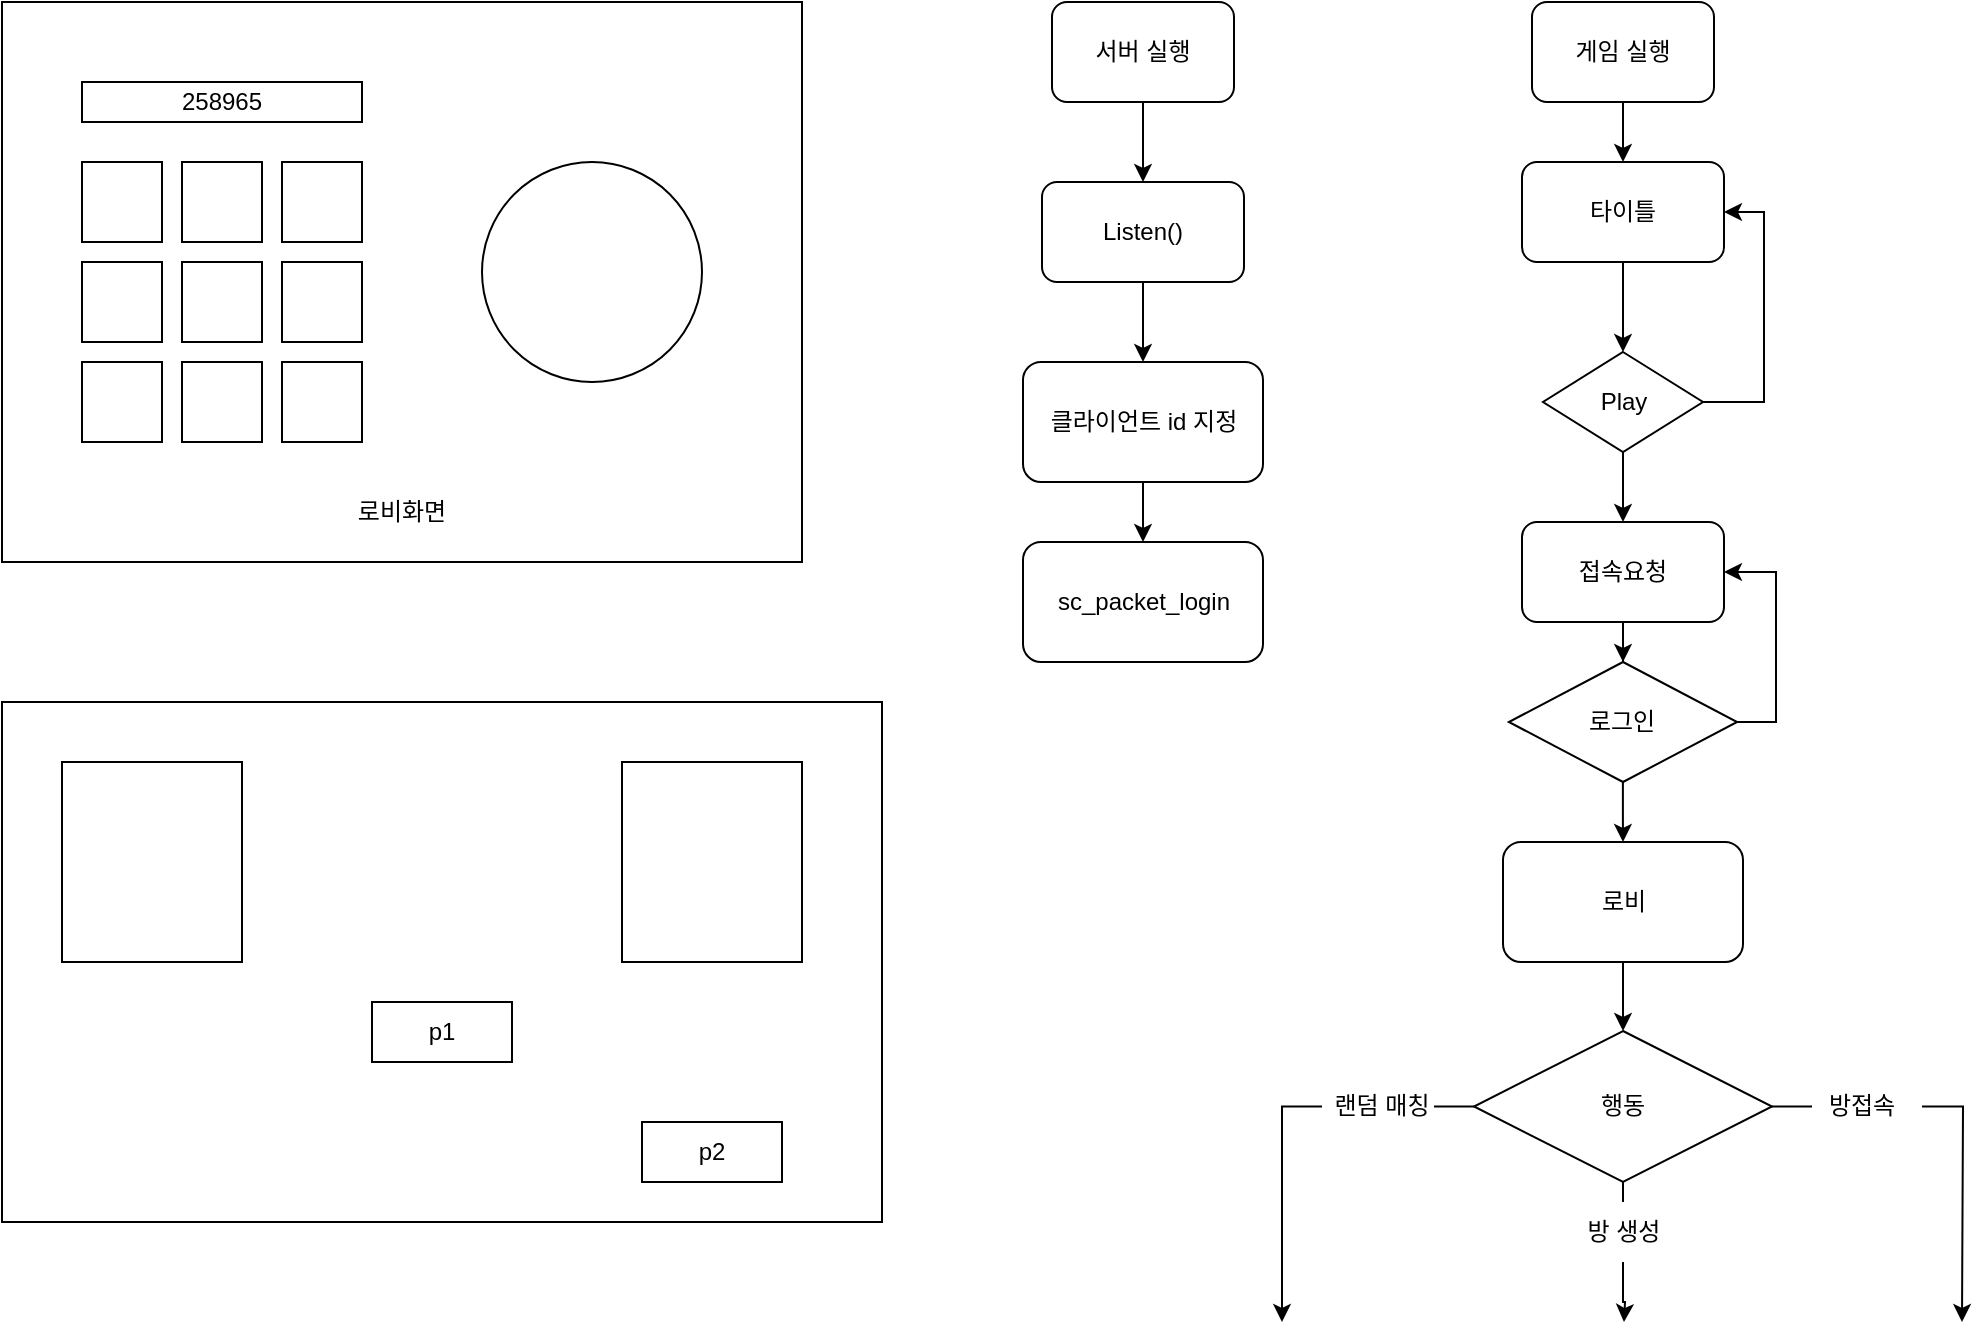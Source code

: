 <mxfile version="15.8.4" type="device"><diagram id="3DGViHr5ErAtPjuHKoxC" name="페이지-1"><mxGraphModel dx="2310" dy="1076" grid="1" gridSize="10" guides="1" tooltips="1" connect="1" arrows="1" fold="1" page="1" pageScale="1" pageWidth="827" pageHeight="1169" math="0" shadow="0"><root><mxCell id="0"/><mxCell id="1" parent="0"/><mxCell id="ova-L6N0g_8Kp1ctyYwp-34" value="" style="rounded=0;whiteSpace=wrap;html=1;" vertex="1" parent="1"><mxGeometry x="-470" y="60" width="400" height="280" as="geometry"/></mxCell><mxCell id="ova-L6N0g_8Kp1ctyYwp-3" value="" style="edgeStyle=orthogonalEdgeStyle;rounded=0;orthogonalLoop=1;jettySize=auto;html=1;" edge="1" parent="1" source="ova-L6N0g_8Kp1ctyYwp-1" target="ova-L6N0g_8Kp1ctyYwp-2"><mxGeometry relative="1" as="geometry"/></mxCell><mxCell id="ova-L6N0g_8Kp1ctyYwp-1" value="게임 실행" style="rounded=1;whiteSpace=wrap;html=1;" vertex="1" parent="1"><mxGeometry x="295" y="60" width="91" height="50" as="geometry"/></mxCell><mxCell id="ova-L6N0g_8Kp1ctyYwp-43" style="edgeStyle=orthogonalEdgeStyle;rounded=0;orthogonalLoop=1;jettySize=auto;html=1;entryX=0.5;entryY=0;entryDx=0;entryDy=0;" edge="1" parent="1" source="ova-L6N0g_8Kp1ctyYwp-2" target="ova-L6N0g_8Kp1ctyYwp-42"><mxGeometry relative="1" as="geometry"/></mxCell><mxCell id="ova-L6N0g_8Kp1ctyYwp-2" value="타이틀" style="whiteSpace=wrap;html=1;rounded=1;" vertex="1" parent="1"><mxGeometry x="290" y="140" width="101" height="50" as="geometry"/></mxCell><mxCell id="ova-L6N0g_8Kp1ctyYwp-4" value="" style="edgeStyle=orthogonalEdgeStyle;rounded=0;orthogonalLoop=1;jettySize=auto;html=1;" edge="1" parent="1" source="ova-L6N0g_8Kp1ctyYwp-5" target="ova-L6N0g_8Kp1ctyYwp-6"><mxGeometry relative="1" as="geometry"/></mxCell><mxCell id="ova-L6N0g_8Kp1ctyYwp-5" value="서버 실행" style="rounded=1;whiteSpace=wrap;html=1;" vertex="1" parent="1"><mxGeometry x="55" y="60" width="91" height="50" as="geometry"/></mxCell><mxCell id="ova-L6N0g_8Kp1ctyYwp-25" style="edgeStyle=orthogonalEdgeStyle;rounded=0;orthogonalLoop=1;jettySize=auto;html=1;entryX=0.5;entryY=0;entryDx=0;entryDy=0;" edge="1" parent="1" source="ova-L6N0g_8Kp1ctyYwp-6" target="ova-L6N0g_8Kp1ctyYwp-30"><mxGeometry relative="1" as="geometry"><mxPoint x="100.5" y="260" as="targetPoint"/></mxGeometry></mxCell><mxCell id="ova-L6N0g_8Kp1ctyYwp-6" value="Listen()" style="whiteSpace=wrap;html=1;rounded=1;" vertex="1" parent="1"><mxGeometry x="50" y="150" width="101" height="50" as="geometry"/></mxCell><mxCell id="ova-L6N0g_8Kp1ctyYwp-47" style="edgeStyle=orthogonalEdgeStyle;rounded=0;orthogonalLoop=1;jettySize=auto;html=1;entryX=0.5;entryY=0;entryDx=0;entryDy=0;" edge="1" parent="1" source="ova-L6N0g_8Kp1ctyYwp-8" target="ova-L6N0g_8Kp1ctyYwp-46"><mxGeometry relative="1" as="geometry"/></mxCell><mxCell id="ova-L6N0g_8Kp1ctyYwp-8" value="접속요청" style="whiteSpace=wrap;html=1;rounded=1;" vertex="1" parent="1"><mxGeometry x="290" y="320" width="101" height="50" as="geometry"/></mxCell><mxCell id="ova-L6N0g_8Kp1ctyYwp-12" value="" style="ellipse;whiteSpace=wrap;html=1;aspect=fixed;" vertex="1" parent="1"><mxGeometry x="-230" y="140" width="110" height="110" as="geometry"/></mxCell><mxCell id="ova-L6N0g_8Kp1ctyYwp-13" value="258965" style="rounded=0;whiteSpace=wrap;html=1;" vertex="1" parent="1"><mxGeometry x="-430" y="100" width="140" height="20" as="geometry"/></mxCell><mxCell id="ova-L6N0g_8Kp1ctyYwp-14" value="" style="rounded=0;whiteSpace=wrap;html=1;" vertex="1" parent="1"><mxGeometry x="-430" y="140" width="40" height="40" as="geometry"/></mxCell><mxCell id="ova-L6N0g_8Kp1ctyYwp-15" value="" style="rounded=0;whiteSpace=wrap;html=1;" vertex="1" parent="1"><mxGeometry x="-380" y="140" width="40" height="40" as="geometry"/></mxCell><mxCell id="ova-L6N0g_8Kp1ctyYwp-16" value="" style="rounded=0;whiteSpace=wrap;html=1;" vertex="1" parent="1"><mxGeometry x="-330" y="140" width="40" height="40" as="geometry"/></mxCell><mxCell id="ova-L6N0g_8Kp1ctyYwp-17" value="" style="rounded=0;whiteSpace=wrap;html=1;" vertex="1" parent="1"><mxGeometry x="-430" y="190" width="40" height="40" as="geometry"/></mxCell><mxCell id="ova-L6N0g_8Kp1ctyYwp-18" value="" style="rounded=0;whiteSpace=wrap;html=1;" vertex="1" parent="1"><mxGeometry x="-380" y="190" width="40" height="40" as="geometry"/></mxCell><mxCell id="ova-L6N0g_8Kp1ctyYwp-19" value="" style="rounded=0;whiteSpace=wrap;html=1;" vertex="1" parent="1"><mxGeometry x="-330" y="190" width="40" height="40" as="geometry"/></mxCell><mxCell id="ova-L6N0g_8Kp1ctyYwp-20" value="" style="rounded=0;whiteSpace=wrap;html=1;" vertex="1" parent="1"><mxGeometry x="-430" y="240" width="40" height="40" as="geometry"/></mxCell><mxCell id="ova-L6N0g_8Kp1ctyYwp-21" value="" style="rounded=0;whiteSpace=wrap;html=1;" vertex="1" parent="1"><mxGeometry x="-380" y="240" width="40" height="40" as="geometry"/></mxCell><mxCell id="ova-L6N0g_8Kp1ctyYwp-22" value="" style="rounded=0;whiteSpace=wrap;html=1;" vertex="1" parent="1"><mxGeometry x="-330" y="240" width="40" height="40" as="geometry"/></mxCell><mxCell id="ova-L6N0g_8Kp1ctyYwp-70" style="edgeStyle=orthogonalEdgeStyle;rounded=0;orthogonalLoop=1;jettySize=auto;html=1;entryX=0.5;entryY=0;entryDx=0;entryDy=0;" edge="1" parent="1" source="ova-L6N0g_8Kp1ctyYwp-29" target="ova-L6N0g_8Kp1ctyYwp-57"><mxGeometry relative="1" as="geometry"/></mxCell><mxCell id="ova-L6N0g_8Kp1ctyYwp-29" value="로비" style="rounded=1;whiteSpace=wrap;html=1;" vertex="1" parent="1"><mxGeometry x="280.5" y="480" width="120" height="60" as="geometry"/></mxCell><mxCell id="ova-L6N0g_8Kp1ctyYwp-37" style="edgeStyle=orthogonalEdgeStyle;rounded=0;orthogonalLoop=1;jettySize=auto;html=1;entryX=0.5;entryY=0;entryDx=0;entryDy=0;" edge="1" parent="1" source="ova-L6N0g_8Kp1ctyYwp-30" target="ova-L6N0g_8Kp1ctyYwp-38"><mxGeometry relative="1" as="geometry"><mxPoint x="101" y="330" as="targetPoint"/></mxGeometry></mxCell><mxCell id="ova-L6N0g_8Kp1ctyYwp-30" value="클라이언트 id 지정" style="rounded=1;whiteSpace=wrap;html=1;" vertex="1" parent="1"><mxGeometry x="40.5" y="240" width="120" height="60" as="geometry"/></mxCell><mxCell id="ova-L6N0g_8Kp1ctyYwp-33" value="로비화면" style="text;html=1;strokeColor=none;fillColor=none;align=center;verticalAlign=middle;whiteSpace=wrap;rounded=0;" vertex="1" parent="1"><mxGeometry x="-300" y="300" width="60" height="30" as="geometry"/></mxCell><mxCell id="ova-L6N0g_8Kp1ctyYwp-38" value="sc_packet_login&lt;br&gt;" style="rounded=1;whiteSpace=wrap;html=1;" vertex="1" parent="1"><mxGeometry x="40.5" y="330" width="120" height="60" as="geometry"/></mxCell><mxCell id="ova-L6N0g_8Kp1ctyYwp-44" style="edgeStyle=orthogonalEdgeStyle;rounded=0;orthogonalLoop=1;jettySize=auto;html=1;entryX=1;entryY=0.5;entryDx=0;entryDy=0;" edge="1" parent="1" source="ova-L6N0g_8Kp1ctyYwp-42" target="ova-L6N0g_8Kp1ctyYwp-2"><mxGeometry relative="1" as="geometry"><Array as="points"><mxPoint x="411" y="260"/><mxPoint x="411" y="165"/></Array></mxGeometry></mxCell><mxCell id="ova-L6N0g_8Kp1ctyYwp-45" style="edgeStyle=orthogonalEdgeStyle;rounded=0;orthogonalLoop=1;jettySize=auto;html=1;entryX=0.5;entryY=0;entryDx=0;entryDy=0;" edge="1" parent="1" source="ova-L6N0g_8Kp1ctyYwp-42" target="ova-L6N0g_8Kp1ctyYwp-8"><mxGeometry relative="1" as="geometry"/></mxCell><mxCell id="ova-L6N0g_8Kp1ctyYwp-42" value="Play" style="rhombus;whiteSpace=wrap;html=1;" vertex="1" parent="1"><mxGeometry x="300.5" y="235" width="80" height="50" as="geometry"/></mxCell><mxCell id="ova-L6N0g_8Kp1ctyYwp-48" style="edgeStyle=orthogonalEdgeStyle;rounded=0;orthogonalLoop=1;jettySize=auto;html=1;entryX=1;entryY=0.5;entryDx=0;entryDy=0;" edge="1" parent="1" source="ova-L6N0g_8Kp1ctyYwp-46" target="ova-L6N0g_8Kp1ctyYwp-8"><mxGeometry relative="1" as="geometry"><Array as="points"><mxPoint x="417" y="420"/><mxPoint x="417" y="345"/></Array></mxGeometry></mxCell><mxCell id="ova-L6N0g_8Kp1ctyYwp-49" style="edgeStyle=orthogonalEdgeStyle;rounded=0;orthogonalLoop=1;jettySize=auto;html=1;" edge="1" parent="1" source="ova-L6N0g_8Kp1ctyYwp-46" target="ova-L6N0g_8Kp1ctyYwp-29"><mxGeometry relative="1" as="geometry"/></mxCell><mxCell id="ova-L6N0g_8Kp1ctyYwp-46" value="로그인" style="rhombus;whiteSpace=wrap;html=1;" vertex="1" parent="1"><mxGeometry x="283.44" y="390" width="114.13" height="60" as="geometry"/></mxCell><mxCell id="ova-L6N0g_8Kp1ctyYwp-50" value="" style="rounded=0;whiteSpace=wrap;html=1;" vertex="1" parent="1"><mxGeometry x="-470" y="410" width="440" height="260" as="geometry"/></mxCell><mxCell id="ova-L6N0g_8Kp1ctyYwp-51" value="" style="rounded=0;whiteSpace=wrap;html=1;" vertex="1" parent="1"><mxGeometry x="-440" y="440" width="90" height="100" as="geometry"/></mxCell><mxCell id="ova-L6N0g_8Kp1ctyYwp-52" value="" style="rounded=0;whiteSpace=wrap;html=1;" vertex="1" parent="1"><mxGeometry x="-160" y="440" width="90" height="100" as="geometry"/></mxCell><mxCell id="ova-L6N0g_8Kp1ctyYwp-53" value="p1" style="rounded=0;whiteSpace=wrap;html=1;" vertex="1" parent="1"><mxGeometry x="-285" y="560" width="70" height="30" as="geometry"/></mxCell><mxCell id="ova-L6N0g_8Kp1ctyYwp-54" value="p2" style="rounded=0;whiteSpace=wrap;html=1;" vertex="1" parent="1"><mxGeometry x="-150" y="620" width="70" height="30" as="geometry"/></mxCell><mxCell id="ova-L6N0g_8Kp1ctyYwp-58" style="edgeStyle=orthogonalEdgeStyle;rounded=0;orthogonalLoop=1;jettySize=auto;html=1;startArrow=none;" edge="1" parent="1" source="ova-L6N0g_8Kp1ctyYwp-61"><mxGeometry relative="1" as="geometry"><mxPoint x="170" y="720" as="targetPoint"/></mxGeometry></mxCell><mxCell id="ova-L6N0g_8Kp1ctyYwp-59" style="edgeStyle=orthogonalEdgeStyle;rounded=0;orthogonalLoop=1;jettySize=auto;html=1;startArrow=none;" edge="1" parent="1" source="ova-L6N0g_8Kp1ctyYwp-63"><mxGeometry relative="1" as="geometry"><mxPoint x="510" y="720" as="targetPoint"/></mxGeometry></mxCell><mxCell id="ova-L6N0g_8Kp1ctyYwp-57" value="행동" style="rhombus;whiteSpace=wrap;html=1;" vertex="1" parent="1"><mxGeometry x="266.01" y="574.5" width="149" height="75.5" as="geometry"/></mxCell><mxCell id="ova-L6N0g_8Kp1ctyYwp-63" value="방접속" style="text;html=1;strokeColor=none;fillColor=none;align=center;verticalAlign=middle;whiteSpace=wrap;rounded=0;" vertex="1" parent="1"><mxGeometry x="430" y="597.25" width="60" height="30" as="geometry"/></mxCell><mxCell id="ova-L6N0g_8Kp1ctyYwp-64" value="" style="edgeStyle=orthogonalEdgeStyle;rounded=0;orthogonalLoop=1;jettySize=auto;html=1;endArrow=none;" edge="1" parent="1" source="ova-L6N0g_8Kp1ctyYwp-57" target="ova-L6N0g_8Kp1ctyYwp-63"><mxGeometry relative="1" as="geometry"><mxPoint x="510" y="700" as="targetPoint"/><mxPoint x="414.911" y="612.3" as="sourcePoint"/></mxGeometry></mxCell><mxCell id="ova-L6N0g_8Kp1ctyYwp-61" value="랜덤 매칭" style="text;html=1;strokeColor=none;fillColor=none;align=center;verticalAlign=middle;whiteSpace=wrap;rounded=0;" vertex="1" parent="1"><mxGeometry x="190" y="597.25" width="60" height="30" as="geometry"/></mxCell><mxCell id="ova-L6N0g_8Kp1ctyYwp-65" value="" style="edgeStyle=orthogonalEdgeStyle;rounded=0;orthogonalLoop=1;jettySize=auto;html=1;endArrow=none;" edge="1" parent="1" source="ova-L6N0g_8Kp1ctyYwp-57" target="ova-L6N0g_8Kp1ctyYwp-61"><mxGeometry relative="1" as="geometry"><mxPoint x="170" y="700" as="targetPoint"/><mxPoint x="266.109" y="612.3" as="sourcePoint"/></mxGeometry></mxCell><mxCell id="ova-L6N0g_8Kp1ctyYwp-69" style="edgeStyle=orthogonalEdgeStyle;rounded=0;orthogonalLoop=1;jettySize=auto;html=1;" edge="1" parent="1" source="ova-L6N0g_8Kp1ctyYwp-66"><mxGeometry relative="1" as="geometry"><mxPoint x="341" y="720" as="targetPoint"/></mxGeometry></mxCell><mxCell id="ova-L6N0g_8Kp1ctyYwp-66" value="방 생성" style="text;html=1;strokeColor=none;fillColor=none;align=center;verticalAlign=middle;whiteSpace=wrap;rounded=0;" vertex="1" parent="1"><mxGeometry x="310.5" y="660" width="60" height="30" as="geometry"/></mxCell><mxCell id="ova-L6N0g_8Kp1ctyYwp-68" value="" style="edgeStyle=orthogonalEdgeStyle;rounded=0;orthogonalLoop=1;jettySize=auto;html=1;endArrow=none;" edge="1" parent="1" source="ova-L6N0g_8Kp1ctyYwp-57" target="ova-L6N0g_8Kp1ctyYwp-66"><mxGeometry relative="1" as="geometry"><mxPoint x="340.51" y="700" as="targetPoint"/><mxPoint x="340.51" y="650" as="sourcePoint"/><Array as="points"><mxPoint x="341" y="670"/><mxPoint x="341" y="670"/></Array></mxGeometry></mxCell></root></mxGraphModel></diagram></mxfile>